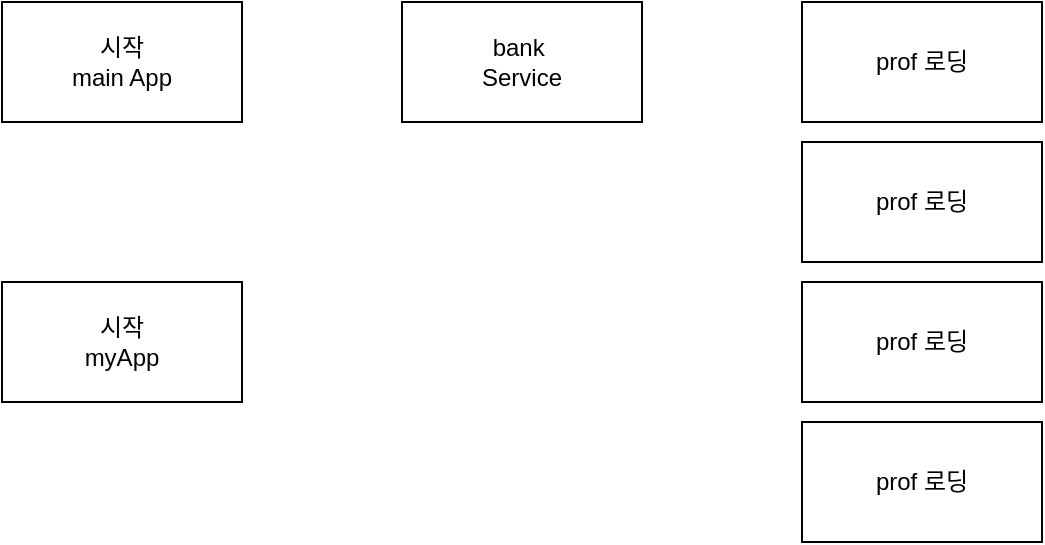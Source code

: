 <mxfile version="20.4.0" type="device"><diagram id="PUyYgzffbK1X7e1p-O_3" name="페이지-1"><mxGraphModel dx="913" dy="672" grid="1" gridSize="10" guides="1" tooltips="1" connect="1" arrows="1" fold="1" page="1" pageScale="1" pageWidth="827" pageHeight="1169" math="0" shadow="0"><root><mxCell id="0"/><mxCell id="1" parent="0"/><mxCell id="MLS8JZS99AjYMEHl1LZ2-1" value="시작&lt;br&gt;main App" style="rounded=0;whiteSpace=wrap;html=1;" vertex="1" parent="1"><mxGeometry x="60" y="160" width="120" height="60" as="geometry"/></mxCell><mxCell id="MLS8JZS99AjYMEHl1LZ2-2" value="bank&amp;nbsp;&lt;br&gt;Service" style="rounded=0;whiteSpace=wrap;html=1;" vertex="1" parent="1"><mxGeometry x="260" y="160" width="120" height="60" as="geometry"/></mxCell><mxCell id="MLS8JZS99AjYMEHl1LZ2-3" value="prof 로딩" style="rounded=0;whiteSpace=wrap;html=1;" vertex="1" parent="1"><mxGeometry x="460" y="160" width="120" height="60" as="geometry"/></mxCell><mxCell id="MLS8JZS99AjYMEHl1LZ2-4" value="prof 로딩" style="rounded=0;whiteSpace=wrap;html=1;" vertex="1" parent="1"><mxGeometry x="460" y="230" width="120" height="60" as="geometry"/></mxCell><mxCell id="MLS8JZS99AjYMEHl1LZ2-5" value="prof 로딩" style="rounded=0;whiteSpace=wrap;html=1;" vertex="1" parent="1"><mxGeometry x="460" y="300" width="120" height="60" as="geometry"/></mxCell><mxCell id="MLS8JZS99AjYMEHl1LZ2-6" value="prof 로딩" style="rounded=0;whiteSpace=wrap;html=1;" vertex="1" parent="1"><mxGeometry x="460" y="370" width="120" height="60" as="geometry"/></mxCell><mxCell id="MLS8JZS99AjYMEHl1LZ2-7" value="시작&lt;br&gt;myApp" style="rounded=0;whiteSpace=wrap;html=1;" vertex="1" parent="1"><mxGeometry x="60" y="300" width="120" height="60" as="geometry"/></mxCell></root></mxGraphModel></diagram></mxfile>